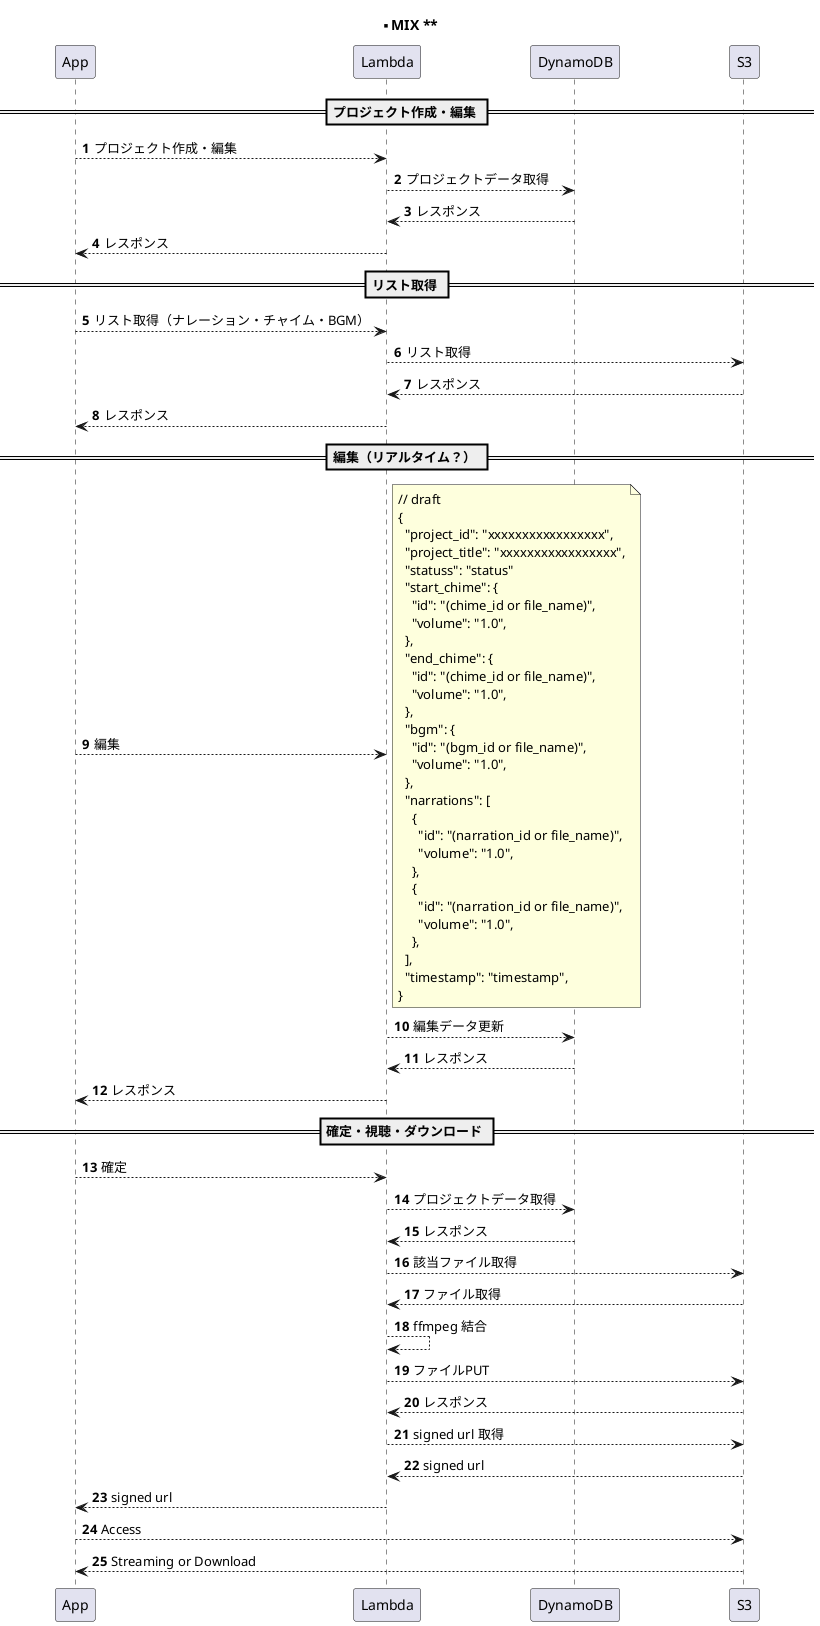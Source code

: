 @startuml mix

participant App order 1
participant Lambda order 2
participant DynamoDB order 3
participant S3 order 4
skinparam ParticipantPadding 50
autonumber

title ** MIX **

== プロジェクト作成・編集 ==
App --> Lambda: プロジェクト作成・編集
Lambda --> DynamoDB: プロジェクトデータ取得
Lambda <-- DynamoDB: レスポンス
App <-- Lambda: レスポンス

== リスト取得 ==
App --> Lambda: リスト取得（ナレーション・チャイム・BGM）
Lambda --> S3: リスト取得
Lambda <-- S3: レスポンス
App <-- Lambda: レスポンス

== 編集（リアルタイム？） ==
App --> Lambda: 編集
note right
// draft
{
  "project_id": "xxxxxxxxxxxxxxxxx",
  "project_title": "xxxxxxxxxxxxxxxxx",
  "statuss": "status"
  "start_chime": {
    "id": "(chime_id or file_name)",
    "volume": "1.0",
  },
  "end_chime": {
    "id": "(chime_id or file_name)",
    "volume": "1.0",
  },
  "bgm": {
    "id": "(bgm_id or file_name)",
    "volume": "1.0",
  },
  "narrations": [
    {
      "id": "(narration_id or file_name)",
      "volume": "1.0",
    },
    {
      "id": "(narration_id or file_name)",
      "volume": "1.0",
    },
  ],
  "timestamp": "timestamp",
}
end note
Lambda --> DynamoDB: 編集データ更新
Lambda <-- DynamoDB: レスポンス
App <-- Lambda: レスポンス

== 確定・視聴・ダウンロード ==
App --> Lambda: 確定
Lambda --> DynamoDB: プロジェクトデータ取得
Lambda <-- DynamoDB: レスポンス
Lambda --> S3: 該当ファイル取得
Lambda <-- S3: ファイル取得
Lambda --> Lambda: ffmpeg 結合
Lambda --> S3: ファイルPUT
Lambda <-- S3: レスポンス
Lambda --> S3: signed url 取得
Lambda <-- S3: signed url
App <-- Lambda: signed url
App --> S3: Access
App <-- S3: Streaming or Download

@enduml